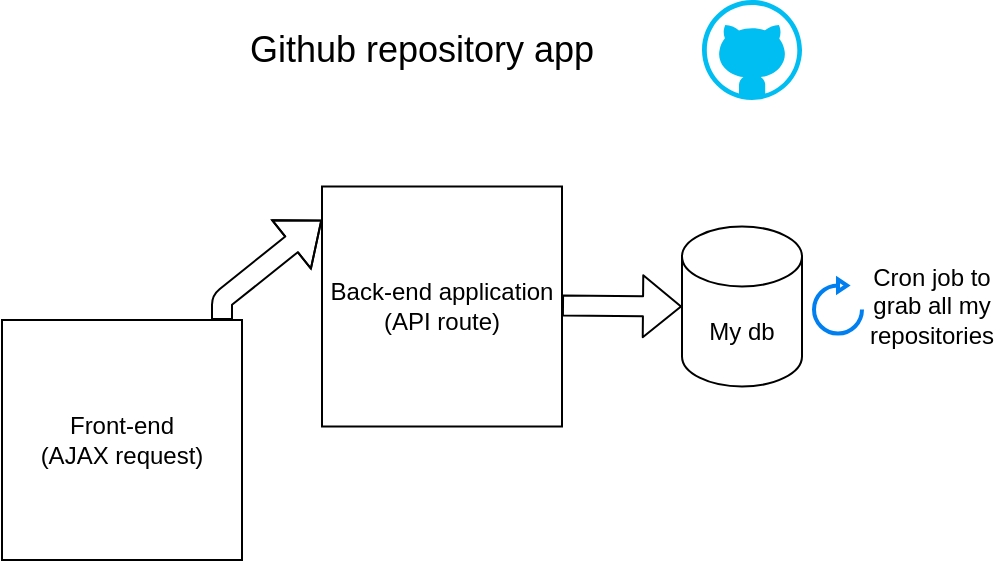 <mxfile version="13.10.0" type="embed">
    <diagram id="ZKuhAj8e6ERWg8nx0tGn" name="Page-1">
        <mxGraphModel dx="686" dy="432" grid="1" gridSize="10" guides="1" tooltips="1" connect="1" arrows="1" fold="1" page="1" pageScale="1" pageWidth="850" pageHeight="1100" math="0" shadow="0">
            <root>
                <mxCell id="0"/>
                <mxCell id="1" parent="0"/>
                <mxCell id="2" value="Front-end&lt;br&gt;(AJAX request)" style="whiteSpace=wrap;html=1;aspect=fixed;" vertex="1" parent="1">
                    <mxGeometry x="40" y="160" width="120" height="120" as="geometry"/>
                </mxCell>
                <mxCell id="3" value="" style="shape=flexArrow;endArrow=classic;html=1;" edge="1" parent="1">
                    <mxGeometry width="50" height="50" relative="1" as="geometry">
                        <mxPoint x="150" y="160" as="sourcePoint"/>
                        <mxPoint x="200" y="110" as="targetPoint"/>
                        <Array as="points">
                            <mxPoint x="150" y="150"/>
                        </Array>
                    </mxGeometry>
                </mxCell>
                <mxCell id="4" value="Back-end application&lt;br&gt;(API route)" style="whiteSpace=wrap;html=1;aspect=fixed;" vertex="1" parent="1">
                    <mxGeometry x="200" y="93.25" width="120" height="120" as="geometry"/>
                </mxCell>
                <mxCell id="5" value="&lt;font style=&quot;font-size: 18px&quot;&gt;Github repository app&lt;/font&gt;" style="text;html=1;strokeColor=none;fillColor=none;align=center;verticalAlign=middle;whiteSpace=wrap;rounded=0;" vertex="1" parent="1">
                    <mxGeometry x="110" y="5" width="280" height="40" as="geometry"/>
                </mxCell>
                <mxCell id="6" value="" style="verticalLabelPosition=bottom;html=1;verticalAlign=top;align=center;strokeColor=none;fillColor=#00BEF2;shape=mxgraph.azure.github_code;pointerEvents=1;" vertex="1" parent="1">
                    <mxGeometry x="390" width="50" height="50" as="geometry"/>
                </mxCell>
                <mxCell id="7" value="My db" style="shape=cylinder3;whiteSpace=wrap;html=1;boundedLbl=1;backgroundOutline=1;size=15;" vertex="1" parent="1">
                    <mxGeometry x="380" y="113.25" width="60" height="80" as="geometry"/>
                </mxCell>
                <mxCell id="8" value="" style="html=1;verticalLabelPosition=bottom;align=center;labelBackgroundColor=#ffffff;verticalAlign=top;strokeWidth=2;strokeColor=#0080F0;shadow=0;dashed=0;shape=mxgraph.ios7.icons.reload;" vertex="1" parent="1">
                    <mxGeometry x="446" y="139.75" width="24" height="27" as="geometry"/>
                </mxCell>
                <mxCell id="9" value="Cron job to grab all my repositories" style="text;html=1;strokeColor=none;fillColor=none;align=center;verticalAlign=middle;whiteSpace=wrap;rounded=0;" vertex="1" parent="1">
                    <mxGeometry x="470" y="126.5" width="70" height="53.5" as="geometry"/>
                </mxCell>
                <mxCell id="10" value="" style="shape=flexArrow;endArrow=classic;html=1;" edge="1" parent="1">
                    <mxGeometry width="50" height="50" relative="1" as="geometry">
                        <mxPoint x="320" y="152.75" as="sourcePoint"/>
                        <mxPoint x="380" y="153.25" as="targetPoint"/>
                    </mxGeometry>
                </mxCell>
            </root>
        </mxGraphModel>
    </diagram>
</mxfile>